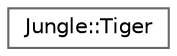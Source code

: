 digraph "类继承关系图"
{
 // LATEX_PDF_SIZE
  bgcolor="transparent";
  edge [fontname=Helvetica,fontsize=10,labelfontname=Helvetica,labelfontsize=10];
  node [fontname=Helvetica,fontsize=10,shape=box,height=0.2,width=0.4];
  rankdir="LR";
  Node0 [id="Node000000",label="Jungle::Tiger",height=0.2,width=0.4,color="grey40", fillcolor="white", style="filled",URL="$struct_jungle_1_1_tiger.html",tooltip=" "];
}
